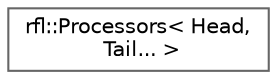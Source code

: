 digraph "类继承关系图"
{
 // LATEX_PDF_SIZE
  bgcolor="transparent";
  edge [fontname=Helvetica,fontsize=10,labelfontname=Helvetica,labelfontsize=10];
  node [fontname=Helvetica,fontsize=10,shape=box,height=0.2,width=0.4];
  rankdir="LR";
  Node0 [id="Node000000",label="rfl::Processors\< Head,\l Tail... \>",height=0.2,width=0.4,color="grey40", fillcolor="white", style="filled",URL="$structrfl_1_1_processors_3_01_head_00_01_tail_8_8_8_01_4.html",tooltip=" "];
}
